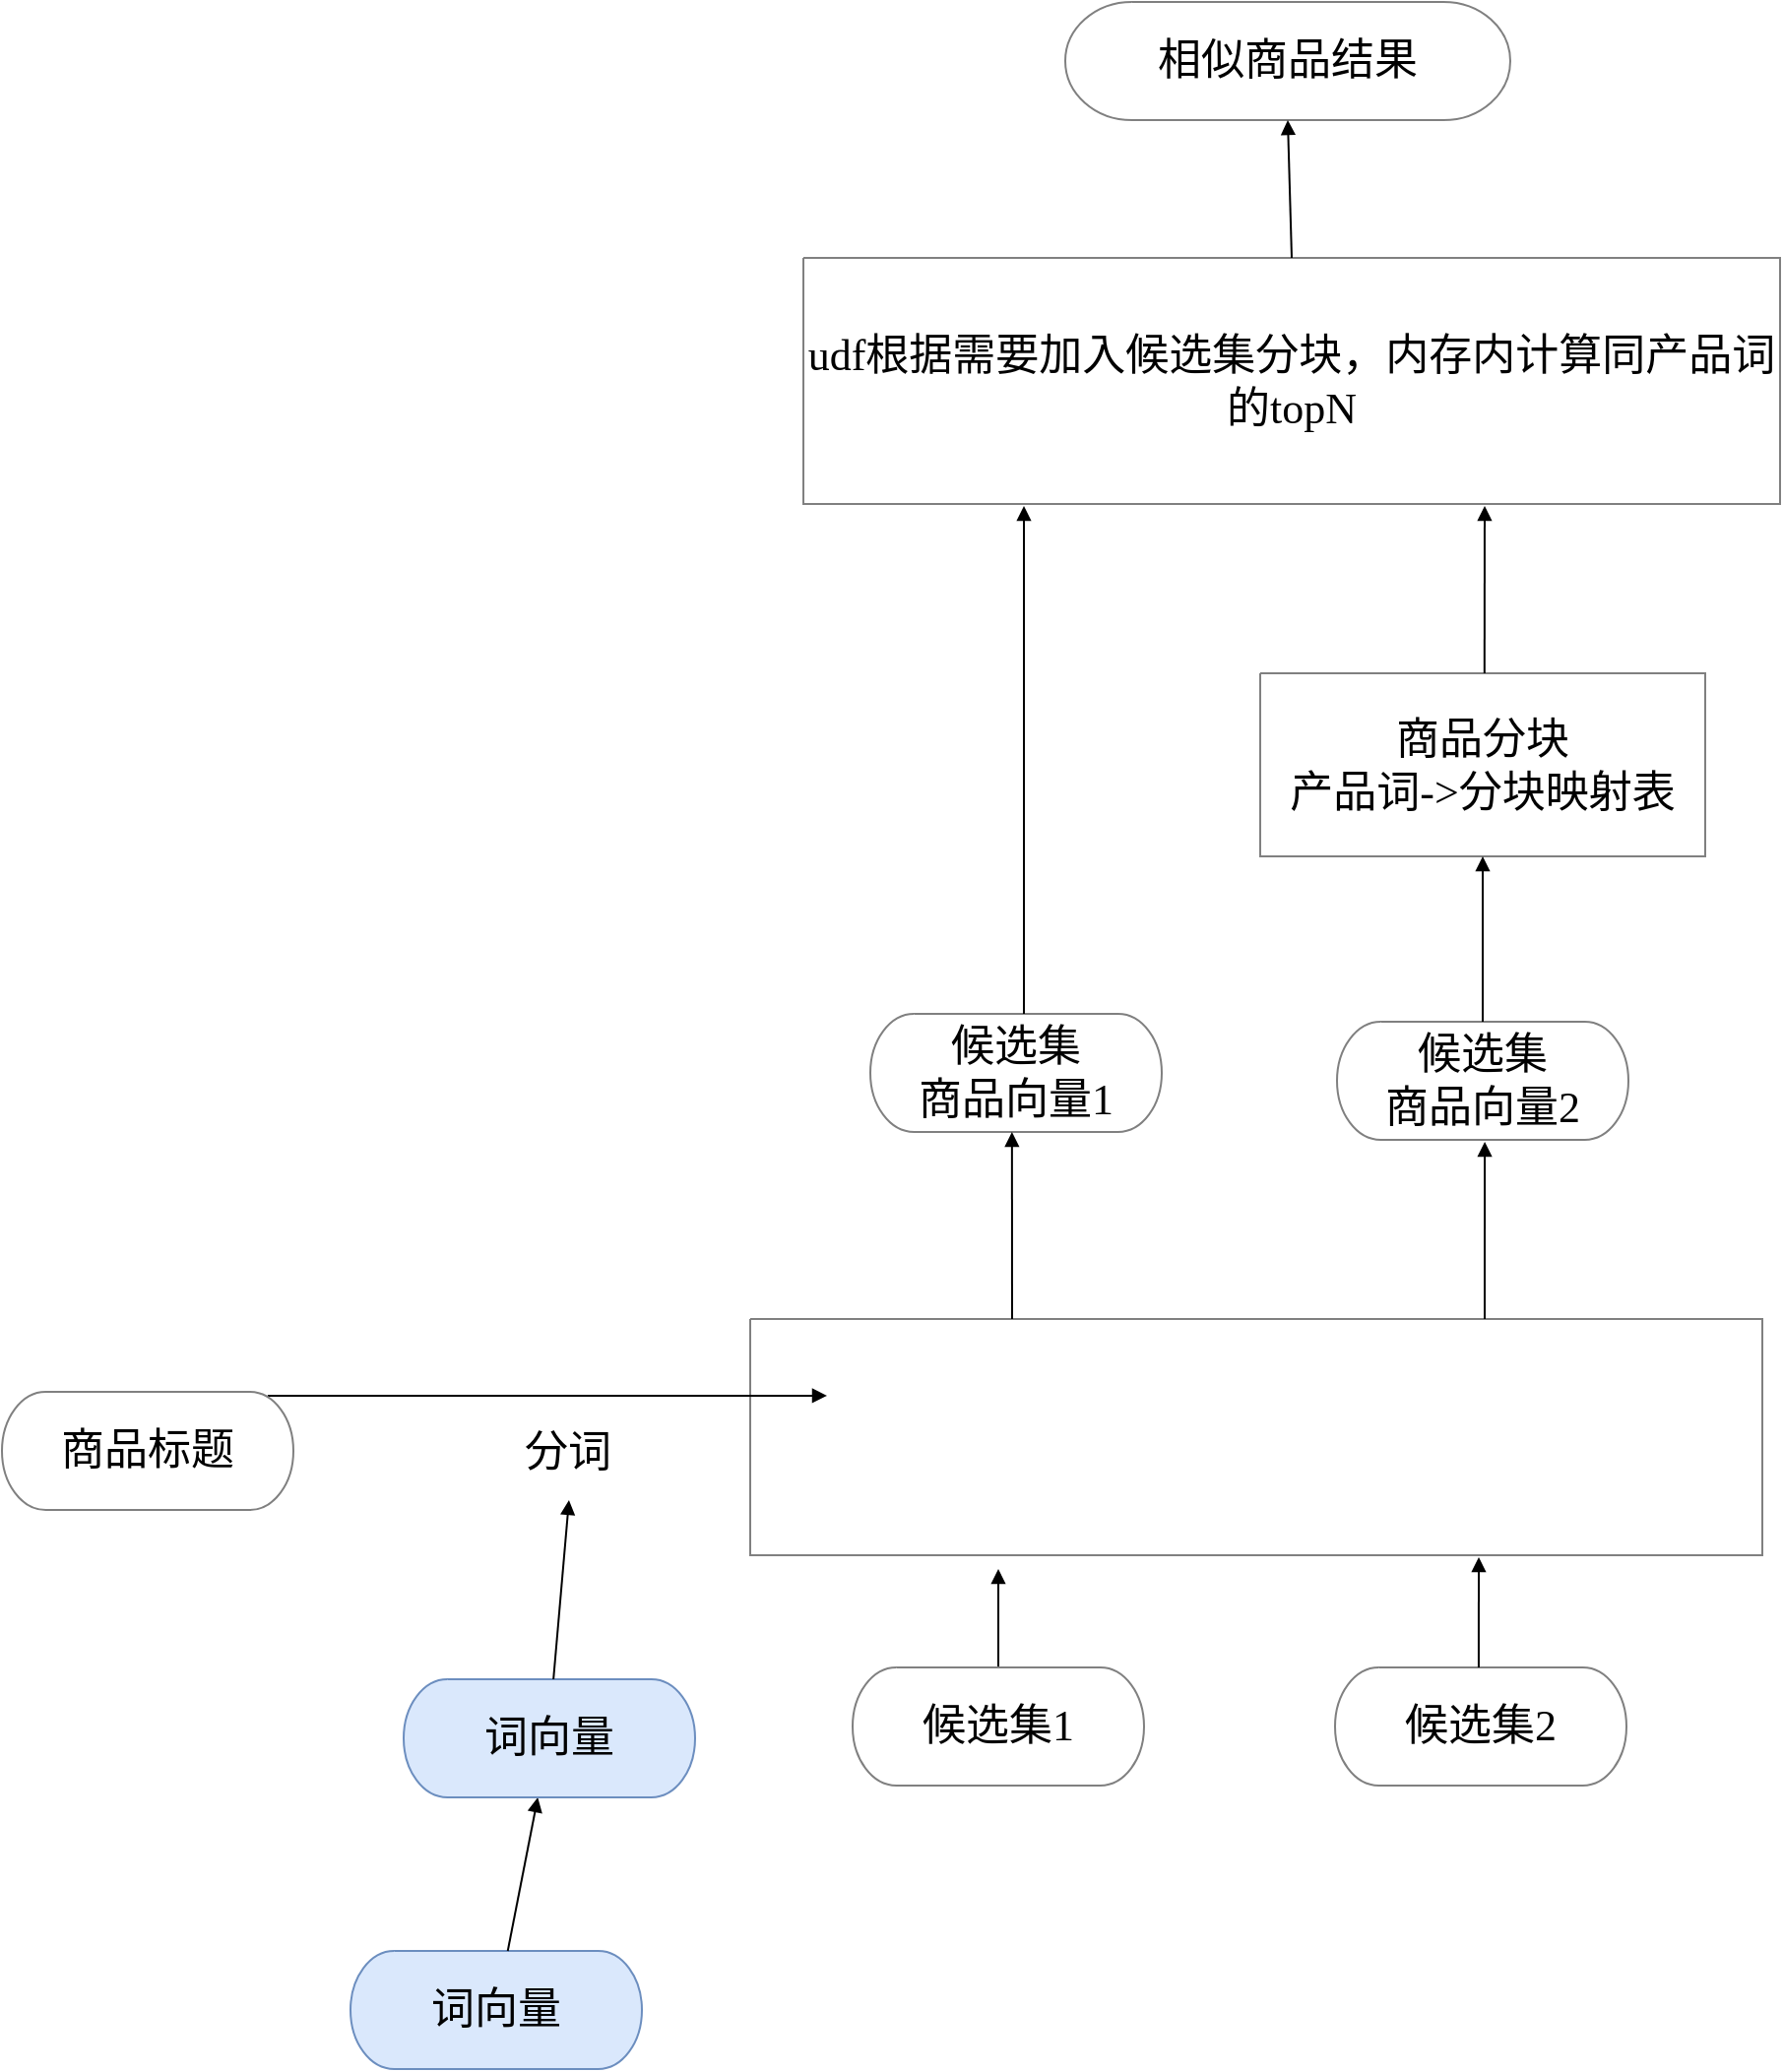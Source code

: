 <mxfile version="10.6.3" type="github"><diagram id="oA9TosYKJ3yfBbiNKTKy" name="相似商品"><mxGraphModel dx="758" dy="499" grid="1" gridSize="10" guides="1" tooltips="1" connect="1" arrows="1" fold="1" page="1" pageScale="1" pageWidth="827" pageHeight="1169" math="0" shadow="0"><root><mxCell id="0"/><mxCell id="1" parent="0"/><mxCell id="l3ioZFEfjElu2JqaxFeO-1" value="&lt;p style=&quot;align:center;margin-left:0;margin-right:0;margin-top:0px;margin-bottom:0px;text-indent:0;valign:middle;direction:ltr;&quot;&gt;&lt;font style=&quot;font-size:22px;font-family:PingFang SC;color:#000000;direction:ltr;letter-spacing:0px;line-height:120%;opacity:1&quot;&gt;词向量&lt;/font&gt;&lt;/p&gt;" style="verticalAlign=middle;align=center;vsdxID=2;fillColor=#dae8fc;shape=stencil(jZLbDoIwDIafZrfLaMPp0qC+BxGQRQQyQOHtBTfYATVy1XZ/128/JZh0ZdrmBFjXi+aWP3nWlwSPBIDXZS54P0cETwSTohH5VTRDncm8TRflEt2bx3LDKPs8f2kBNsmUvbOzVFa8NpTRD+VlEPJSTx7GSCFScs/UsxHUXKYKkyoAUIzNT+nR1auCbwCwwwcG3aEKYUgDG8LEdLnWwduzHRA92LbJMdSS7yEDGoJNqQHAMm4FNF6BtuBfYxxbvhkPO0IbaPszjkHu+DnWy1fwqpK7u1kyB+6yziW56Hh6AQ==);strokeColor=#6c8ebf;spacingTop=-3;spacingBottom=-3;spacingLeft=1;spacingRight=1;labelBackgroundColor=none;rounded=0;html=1;whiteSpace=wrap;" vertex="1" parent="1"><mxGeometry x="177" y="1040" width="148" height="60" as="geometry"/></mxCell><mxCell id="l3ioZFEfjElu2JqaxFeO-2" style="vsdxID=4;edgeStyle=none;startArrow=none;endArrow=block;startSize=5;endSize=5;strokeColor=#000000;spacingTop=-3;spacingBottom=-3;spacingLeft=-3;spacingRight=-3;verticalAlign=middle;html=1;labelBackgroundColor=none;rounded=0;" edge="1" parent="1" source="l3ioZFEfjElu2JqaxFeO-1" target="YWl2I7PfXdcEoQetgXxe-15"><mxGeometry relative="1" as="geometry"><mxPoint x="25" as="offset"/><Array as="points"/><mxPoint x="340" y="990" as="sourcePoint"/><mxPoint x="298" y="821" as="targetPoint"/></mxGeometry></mxCell><mxCell id="YWl2I7PfXdcEoQetgXxe-2" parent="0"/><mxCell id="YWl2I7PfXdcEoQetgXxe-3" value="&lt;p style=&quot;align:center;margin-left:0;margin-right:0;margin-top:0px;margin-bottom:0px;text-indent:0;valign:middle;direction:ltr;&quot;&gt;&lt;font style=&quot;font-size:22px;font-family:PingFang SC;color:#000000;direction:ltr;letter-spacing:0px;line-height:120%;opacity:1&quot;&gt;商品向量&lt;/font&gt;&lt;/p&gt;" style="verticalAlign=middle;align=center;vsdxID=22;fillColor=#ffffff;gradientColor=none;shape=stencil(nZBRDoQgDERP03+WHsHFe5iISyOCQdT19kIaIxq//Jtp3zTpAFaTaUYNUkwx+F6v1EYD+AUpyRkdKCYFqACrzgf9C352LfuxyWRWg1/yhT/nRE5IsZWuZtCSK8CPeI0e/hF+jV7AJM4PO7KWCyr390bSiNtEtQM=);strokeColor=#808080;spacingTop=-3;spacingBottom=-3;spacingLeft=1;spacingRight=1;labelBackgroundColor=none;rounded=0;html=1;whiteSpace=wrap;" parent="YWl2I7PfXdcEoQetgXxe-2" vertex="1"><mxGeometry x="419" y="756" width="148" height="60" as="geometry"/></mxCell><mxCell id="YWl2I7PfXdcEoQetgXxe-4" value="&lt;p style=&quot;align:center;margin-left:0;margin-right:0;margin-top:0px;margin-bottom:0px;text-indent:0;valign:middle;direction:ltr;&quot;&gt;&lt;font style=&quot;font-size:22px;font-family:PingFang SC;color:#000000;direction:ltr;letter-spacing:0px;line-height:120%;opacity:1&quot;&gt;产品词cluster&lt;/font&gt;&lt;/p&gt;" style="verticalAlign=middle;align=center;vsdxID=23;fillColor=#ffffff;gradientColor=none;shape=stencil(nZBRDoQgDERP03+WHsHFe5iISyOCQdT19kIaIxq//Jtp3zTpAFaTaUYNUkwx+F6v1EYD+AUpyRkdKCYFqACrzgf9C352LfuxyWRWg1/yhT/nRE5IsZWuZtCSK8CPeI0e/hF+jV7AJM4PO7KWCyr390bSiNtEtQM=);strokeColor=#808080;spacingTop=-3;spacingBottom=-3;spacingLeft=1;spacingRight=1;labelBackgroundColor=none;rounded=0;html=1;whiteSpace=wrap;" parent="YWl2I7PfXdcEoQetgXxe-2" vertex="1"><mxGeometry x="673" y="756" width="181" height="60" as="geometry"/></mxCell><mxCell id="YWl2I7PfXdcEoQetgXxe-5" value="&lt;p style=&quot;align:center;margin-left:0;margin-right:0;margin-top:0px;margin-bottom:0px;text-indent:0;valign:middle;direction:ltr;&quot;&gt;&lt;font style=&quot;font-size:22px;font-family:PingFang SC;color:#000000;direction:ltr;letter-spacing:0px;line-height:120%;opacity:1&quot;&gt;join&lt;/font&gt;&lt;/p&gt;" style="verticalAlign=middle;align=center;vsdxID=25;fillColor=#ffffff;gradientColor=none;shape=stencil(nZBRDoQgDERP03+WHsHFe5iISyOCQdT19kIaIxq//Jtp3zTpAFaTaUYNUkwx+F6v1EYD+AUpyRkdKCYFqACrzgf9C352LfuxyWRWg1/yhT/nRE5IsZWuZtCSK8CPeI0e/hF+jV7AJM4PO7KWCyr390bSiNtEtQM=);strokeColor=none;spacingTop=-3;spacingBottom=-3;spacingLeft=1;spacingRight=1;labelBackgroundColor=#ffffff;rounded=0;html=1;whiteSpace=wrap;" parent="YWl2I7PfXdcEoQetgXxe-2" vertex="1"><mxGeometry x="590" y="763" width="52" height="46" as="geometry"/></mxCell><mxCell id="YWl2I7PfXdcEoQetgXxe-6" style="vsdxID=24;edgeStyle=none;startArrow=none;endArrow=none;startSize=5;endSize=5;strokeColor=#7f8080;spacingTop=-3;spacingBottom=-3;spacingLeft=-3;spacingRight=-3;verticalAlign=middle;html=1;labelBackgroundColor=none;rounded=0;exitX=1.007;exitY=0.967;exitDx=0;exitDy=0;exitPerimeter=0;entryX=0;entryY=0.967;entryDx=0;entryDy=0;entryPerimeter=0;" parent="YWl2I7PfXdcEoQetgXxe-2" source="YWl2I7PfXdcEoQetgXxe-3" target="YWl2I7PfXdcEoQetgXxe-4" edge="1"><mxGeometry relative="1" as="geometry"><mxPoint x="-1" y="-12" as="offset"/><Array as="points"/></mxGeometry></mxCell><mxCell id="YWl2I7PfXdcEoQetgXxe-7" value="图层 2" parent="0"/><mxCell id="YWl2I7PfXdcEoQetgXxe-8" style="vsdxID=18;fillColor=#ffffff;gradientColor=none;shape=stencil(nZBRDoQgDERP03+WHsHFe5iISyOCQdT19kIaIxq//Jtp3zTpAFaTaUYNUkwx+F6v1EYD+AUpyRkdKCYFqACrzgf9C352LfuxyWRWg1/yhT/nRE5IsZWuZtCSK8CPeI0e/hF+jV7AJM4PO7KWCyr390bSiNtEtQM=);strokeColor=#808080;spacingTop=-3;spacingBottom=-3;spacingLeft=-3;spacingRight=-3;labelBackgroundColor=none;rounded=0;html=1;whiteSpace=wrap;" parent="YWl2I7PfXdcEoQetgXxe-7" vertex="1"><mxGeometry x="380" y="719" width="514" height="120" as="geometry"/></mxCell><mxCell id="YWl2I7PfXdcEoQetgXxe-9" value="&lt;p style=&quot;align:center;margin-left:0;margin-right:0;margin-top:0px;margin-bottom:0px;text-indent:0;valign:middle;direction:ltr;&quot;&gt;&lt;font style=&quot;font-size:22px;font-family:PingFang SC;color:#000000;direction:ltr;letter-spacing:0px;line-height:120%;opacity:1&quot;&gt;分词&lt;/font&gt;&lt;/p&gt;" style="verticalAlign=middle;align=center;vsdxID=20;fillColor=#ffffff;gradientColor=none;shape=stencil(nZBRDoQgDERP03+WHsHFe5iISyOCQdT19kIaIxq//Jtp3zTpAFaTaUYNUkwx+F6v1EYD+AUpyRkdKCYFqACrzgf9C352LfuxyWRWg1/yhT/nRE5IsZWuZtCSK8CPeI0e/hF+jV7AJM4PO7KWCyr390bSiNtEtQM=);strokeColor=none;spacingTop=-3;spacingBottom=-3;spacingLeft=1;spacingRight=1;labelBackgroundColor=#ffffff;rounded=0;html=1;whiteSpace=wrap;" parent="YWl2I7PfXdcEoQetgXxe-7" vertex="1"><mxGeometry x="258" y="764" width="59" height="46" as="geometry"/></mxCell><mxCell id="YWl2I7PfXdcEoQetgXxe-10" parent="YWl2I7PfXdcEoQetgXxe-7" vertex="1"><mxGeometry x="506" y="846" as="geometry"/></mxCell><mxCell id="YWl2I7PfXdcEoQetgXxe-11" style="vsdxID=21;edgeStyle=none;startArrow=none;endArrow=block;startSize=5;endSize=5;strokeColor=#000000;spacingTop=-3;spacingBottom=-3;spacingLeft=-3;spacingRight=-3;verticalAlign=middle;html=1;labelBackgroundColor=none;rounded=0;exitX=0.5;exitY=0;exitDx=0;exitDy=0;exitPerimeter=0;" parent="YWl2I7PfXdcEoQetgXxe-7" source="YWl2I7PfXdcEoQetgXxe-14" target="YWl2I7PfXdcEoQetgXxe-10" edge="1"><mxGeometry relative="1" as="geometry"><mxPoint x="-27" y="-1" as="offset"/><Array as="points"/></mxGeometry></mxCell><mxCell id="YWl2I7PfXdcEoQetgXxe-12" style="vsdxID=19;edgeStyle=none;startArrow=none;endArrow=block;startSize=5;endSize=5;strokeColor=#000000;spacingTop=-3;spacingBottom=-3;spacingLeft=-3;spacingRight=-3;verticalAlign=middle;html=1;labelBackgroundColor=none;rounded=0;exitX=0.912;exitY=0.033;exitDx=0;exitDy=0;exitPerimeter=0;entryX=0;entryY=0.033;entryDx=0;entryDy=0;entryPerimeter=0;" parent="YWl2I7PfXdcEoQetgXxe-7" source="YWl2I7PfXdcEoQetgXxe-16" target="YWl2I7PfXdcEoQetgXxe-3" edge="1"><mxGeometry relative="1" as="geometry"><mxPoint y="-12" as="offset"/><Array as="points"/></mxGeometry></mxCell><mxCell id="YWl2I7PfXdcEoQetgXxe-13" value="Layer 1" parent="0"/><mxCell id="YWl2I7PfXdcEoQetgXxe-14" value="&lt;p style=&quot;align:center;margin-left:0;margin-right:0;margin-top:0px;margin-bottom:0px;text-indent:0;valign:middle;direction:ltr;&quot;&gt;&lt;font style=&quot;font-size:22px;font-family:PingFang SC;color:#000000;direction:ltr;letter-spacing:0px;line-height:120%;opacity:1&quot;&gt;候选集1&lt;/font&gt;&lt;/p&gt;" style="verticalAlign=middle;align=center;vsdxID=1;fillColor=#ffffff;gradientColor=none;shape=stencil(jZLbDoIwDIafZrfLaMPp0qC+BxGQRQQyQOHtBTfYATVy1XZ/128/JZh0ZdrmBFjXi+aWP3nWlwSPBIDXZS54P0cETwSTohH5VTRDncm8TRflEt2bx3LDKPs8f2kBNsmUvbOzVFa8NpTRD+VlEPJSTx7GSCFScs/UsxHUXKYKkyoAUIzNT+nR1auCbwCwwwcG3aEKYUgDG8LEdLnWwduzHRA92LbJMdSS7yEDGoJNqQHAMm4FNF6BtuBfYxxbvhkPO0IbaPszjkHu+DnWy1fwqpK7u1kyB+6yziW56Hh6AQ==);strokeColor=#808080;spacingTop=-3;spacingBottom=-3;spacingLeft=1;spacingRight=1;labelBackgroundColor=none;rounded=0;html=1;whiteSpace=wrap;" parent="YWl2I7PfXdcEoQetgXxe-13" vertex="1"><mxGeometry x="432" y="896" width="148" height="60" as="geometry"/></mxCell><mxCell id="YWl2I7PfXdcEoQetgXxe-15" value="&lt;p style=&quot;align:center;margin-left:0;margin-right:0;margin-top:0px;margin-bottom:0px;text-indent:0;valign:middle;direction:ltr;&quot;&gt;&lt;font style=&quot;font-size:22px;font-family:PingFang SC;color:#000000;direction:ltr;letter-spacing:0px;line-height:120%;opacity:1&quot;&gt;词向量&lt;/font&gt;&lt;/p&gt;" style="verticalAlign=middle;align=center;vsdxID=2;fillColor=#dae8fc;shape=stencil(jZLbDoIwDIafZrfLaMPp0qC+BxGQRQQyQOHtBTfYATVy1XZ/128/JZh0ZdrmBFjXi+aWP3nWlwSPBIDXZS54P0cETwSTohH5VTRDncm8TRflEt2bx3LDKPs8f2kBNsmUvbOzVFa8NpTRD+VlEPJSTx7GSCFScs/UsxHUXKYKkyoAUIzNT+nR1auCbwCwwwcG3aEKYUgDG8LEdLnWwduzHRA92LbJMdSS7yEDGoJNqQHAMm4FNF6BtuBfYxxbvhkPO0IbaPszjkHu+DnWy1fwqpK7u1kyB+6yziW56Hh6AQ==);strokeColor=#6c8ebf;spacingTop=-3;spacingBottom=-3;spacingLeft=1;spacingRight=1;labelBackgroundColor=none;rounded=0;html=1;whiteSpace=wrap;" parent="YWl2I7PfXdcEoQetgXxe-13" vertex="1"><mxGeometry x="204" y="902" width="148" height="60" as="geometry"/></mxCell><mxCell id="YWl2I7PfXdcEoQetgXxe-16" value="&lt;p style=&quot;align:center;margin-left:0;margin-right:0;margin-top:0px;margin-bottom:0px;text-indent:0;valign:middle;direction:ltr;&quot;&gt;&lt;font style=&quot;font-size:22px;font-family:PingFang SC;color:#000000;direction:ltr;letter-spacing:0px;line-height:120%;opacity:1&quot;&gt;商品标题&lt;/font&gt;&lt;/p&gt;" style="verticalAlign=middle;align=center;vsdxID=3;fillColor=#ffffff;gradientColor=none;shape=stencil(jZLbDoIwDIafZrfLaMPp0qC+BxGQRQQyQOHtBTfYATVy1XZ/128/JZh0ZdrmBFjXi+aWP3nWlwSPBIDXZS54P0cETwSTohH5VTRDncm8TRflEt2bx3LDKPs8f2kBNsmUvbOzVFa8NpTRD+VlEPJSTx7GSCFScs/UsxHUXKYKkyoAUIzNT+nR1auCbwCwwwcG3aEKYUgDG8LEdLnWwduzHRA92LbJMdSS7yEDGoJNqQHAMm4FNF6BtuBfYxxbvhkPO0IbaPszjkHu+DnWy1fwqpK7u1kyB+6yziW56Hh6AQ==);strokeColor=#808080;spacingTop=-3;spacingBottom=-3;spacingLeft=1;spacingRight=1;labelBackgroundColor=none;rounded=0;html=1;whiteSpace=wrap;" parent="YWl2I7PfXdcEoQetgXxe-13" vertex="1"><mxGeometry y="756" width="148" height="60" as="geometry"/></mxCell><mxCell id="YWl2I7PfXdcEoQetgXxe-17" value="&lt;p style=&quot;align:center;margin-left:0;margin-right:0;margin-top:0px;margin-bottom:0px;text-indent:0;valign:middle;direction:ltr;&quot;&gt;&lt;font style=&quot;font-size:22px;font-family:PingFang SC;color:#000000;direction:ltr;letter-spacing:0px;line-height:120%;opacity:1&quot;&gt;候选集2&lt;/font&gt;&lt;/p&gt;" style="verticalAlign=middle;align=center;vsdxID=5;fillColor=#ffffff;gradientColor=none;shape=stencil(jZLbDoIwDIafZrfLaMPp0qC+BxGQRQQyQOHtBTfYATVy1XZ/128/JZh0ZdrmBFjXi+aWP3nWlwSPBIDXZS54P0cETwSTohH5VTRDncm8TRflEt2bx3LDKPs8f2kBNsmUvbOzVFa8NpTRD+VlEPJSTx7GSCFScs/UsxHUXKYKkyoAUIzNT+nR1auCbwCwwwcG3aEKYUgDG8LEdLnWwduzHRA92LbJMdSS7yEDGoJNqQHAMm4FNF6BtuBfYxxbvhkPO0IbaPszjkHu+DnWy1fwqpK7u1kyB+6yziW56Hh6AQ==);strokeColor=#808080;spacingTop=-3;spacingBottom=-3;spacingLeft=1;spacingRight=1;labelBackgroundColor=none;rounded=0;html=1;whiteSpace=wrap;" parent="YWl2I7PfXdcEoQetgXxe-13" vertex="1"><mxGeometry x="677" y="896" width="148" height="60" as="geometry"/></mxCell><mxCell id="YWl2I7PfXdcEoQetgXxe-18" value="&lt;p style=&quot;align:center;margin-left:0;margin-right:0;margin-top:0px;margin-bottom:0px;text-indent:0;valign:middle;direction:ltr;&quot;&gt;&lt;font style=&quot;font-size:22px;font-family:PingFang SC;color:#000000;direction:ltr;letter-spacing:0px;line-height:120%;opacity:1&quot;&gt;候选集&lt;br/&gt;商品向量1&lt;/font&gt;&lt;/p&gt;" style="verticalAlign=middle;align=center;vsdxID=6;fillColor=#ffffff;gradientColor=none;shape=stencil(jZLbDoIwDIafZrfLaMPp0qC+BxGQRQQyQOHtBTfYATVy1XZ/128/JZh0ZdrmBFjXi+aWP3nWlwSPBIDXZS54P0cETwSTohH5VTRDncm8TRflEt2bx3LDKPs8f2kBNsmUvbOzVFa8NpTRD+VlEPJSTx7GSCFScs/UsxHUXKYKkyoAUIzNT+nR1auCbwCwwwcG3aEKYUgDG8LEdLnWwduzHRA92LbJMdSS7yEDGoJNqQHAMm4FNF6BtuBfYxxbvhkPO0IbaPszjkHu+DnWy1fwqpK7u1kyB+6yziW56Hh6AQ==);strokeColor=#808080;spacingTop=-3;spacingBottom=-3;spacingLeft=1;spacingRight=1;labelBackgroundColor=none;rounded=0;html=1;whiteSpace=wrap;" parent="YWl2I7PfXdcEoQetgXxe-13" vertex="1"><mxGeometry x="441" y="564" width="148" height="60" as="geometry"/></mxCell><mxCell id="YWl2I7PfXdcEoQetgXxe-19" value="&lt;p style=&quot;align:center;margin-left:0;margin-right:0;margin-top:0px;margin-bottom:0px;text-indent:0;valign:middle;direction:ltr;&quot;&gt;&lt;font style=&quot;font-size:22px;font-family:PingFang SC;color:#000000;direction:ltr;letter-spacing:0px;line-height:120%;opacity:1&quot;&gt;候选集&lt;br/&gt;商品向量2&lt;/font&gt;&lt;/p&gt;" style="verticalAlign=middle;align=center;vsdxID=7;fillColor=#ffffff;gradientColor=none;shape=stencil(jZLbDoIwDIafZrfLaMPp0qC+BxGQRQQyQOHtBTfYATVy1XZ/128/JZh0ZdrmBFjXi+aWP3nWlwSPBIDXZS54P0cETwSTohH5VTRDncm8TRflEt2bx3LDKPs8f2kBNsmUvbOzVFa8NpTRD+VlEPJSTx7GSCFScs/UsxHUXKYKkyoAUIzNT+nR1auCbwCwwwcG3aEKYUgDG8LEdLnWwduzHRA92LbJMdSS7yEDGoJNqQHAMm4FNF6BtuBfYxxbvhkPO0IbaPszjkHu+DnWy1fwqpK7u1kyB+6yziW56Hh6AQ==);strokeColor=#808080;spacingTop=-3;spacingBottom=-3;spacingLeft=1;spacingRight=1;labelBackgroundColor=none;rounded=0;html=1;whiteSpace=wrap;" parent="YWl2I7PfXdcEoQetgXxe-13" vertex="1"><mxGeometry x="678" y="568" width="148" height="60" as="geometry"/></mxCell><mxCell id="YWl2I7PfXdcEoQetgXxe-20" value="&lt;p style=&quot;align:center;margin-left:0;margin-right:0;margin-top:0px;margin-bottom:0px;text-indent:0;valign:middle;direction:ltr;&quot;&gt;&lt;font style=&quot;font-size:22px;font-family:PingFang SC;color:#000000;direction:ltr;letter-spacing:0px;line-height:120%;opacity:1&quot;&gt;商品分块&lt;br/&gt;产品词-&amp;gt;分块映射表&lt;/font&gt;&lt;/p&gt;" style="verticalAlign=middle;align=center;vsdxID=8;fillColor=#ffffff;gradientColor=none;shape=stencil(nZBRDoQgDERP03+WHsHFe5iISyOCQdT19kIaIxq//Jtp3zTpAFaTaUYNUkwx+F6v1EYD+AUpyRkdKCYFqACrzgf9C352LfuxyWRWg1/yhT/nRE5IsZWuZtCSK8CPeI0e/hF+jV7AJM4PO7KWCyr390bSiNtEtQM=);strokeColor=#808080;spacingTop=-3;spacingBottom=-3;spacingLeft=1;spacingRight=1;labelBackgroundColor=none;rounded=0;html=1;whiteSpace=wrap;" parent="YWl2I7PfXdcEoQetgXxe-13" vertex="1"><mxGeometry x="639" y="391" width="226" height="93" as="geometry"/></mxCell><mxCell id="YWl2I7PfXdcEoQetgXxe-21" value="&lt;p style=&quot;align:center;margin-left:0;margin-right:0;margin-top:0px;margin-bottom:0px;text-indent:0;valign:middle;direction:ltr;&quot;&gt;&lt;font style=&quot;font-size:22px;font-family:PingFang SC;color:#000000;direction:ltr;letter-spacing:0px;line-height:120%;opacity:1&quot;&gt;udf根据需要加入候选集分块，内存内计算同产品词的topN&lt;/font&gt;&lt;/p&gt;" style="verticalAlign=middle;align=center;vsdxID=9;fillColor=#ffffff;gradientColor=none;shape=stencil(nZBRDoQgDERP03+WHsHFe5iISyOCQdT19kIaIxq//Jtp3zTpAFaTaUYNUkwx+F6v1EYD+AUpyRkdKCYFqACrzgf9C352LfuxyWRWg1/yhT/nRE5IsZWuZtCSK8CPeI0e/hF+jV7AJM4PO7KWCyr390bSiNtEtQM=);strokeColor=#808080;spacingTop=-3;spacingBottom=-3;spacingLeft=1;spacingRight=1;labelBackgroundColor=none;rounded=0;html=1;whiteSpace=wrap;" parent="YWl2I7PfXdcEoQetgXxe-13" vertex="1"><mxGeometry x="407" y="180" width="496" height="125" as="geometry"/></mxCell><mxCell id="YWl2I7PfXdcEoQetgXxe-22" value="&lt;p style=&quot;align:center;margin-left:0;margin-right:0;margin-top:0px;margin-bottom:0px;text-indent:0;valign:middle;direction:ltr;&quot;&gt;&lt;font style=&quot;font-size:22px;font-family:PingFang SC;color:#000000;direction:ltr;letter-spacing:0px;line-height:120%;opacity:1&quot;&gt;相似商品结果&lt;/font&gt;&lt;/p&gt;" style="verticalAlign=middle;align=center;vsdxID=10;fillColor=#ffffff;gradientColor=none;shape=stencil(jZLbDoIwDIafZrfLaMPp0qC+BxGQRQQyQOHtBTfYATVy1XZ/128/JZh0ZdrmBFjXi+aWP3nWlwSPBIDXZS54P0cETwSTohH5VTRDncm8TRflEt2bx3LDKPs8f2kBNsmUvbOzVFa8NpTRD+VlEPJSTx7GSCFScs/UsxHUXKYKkyoAUIzNT+nR1auCbwCwwwcG3aEKYUgDG8LEdLnWwduzHRA92LbJMdSS7yEDGoJNqQHAMm4FNF6BtuBfYxxbvhkPO0IbaPszjkHu+DnWy1fwqpK7u1kyB+6yziW56Hh6AQ==);strokeColor=#808080;spacingTop=-3;spacingBottom=-3;spacingLeft=1;spacingRight=1;labelBackgroundColor=none;rounded=0;html=1;whiteSpace=wrap;" parent="YWl2I7PfXdcEoQetgXxe-13" vertex="1"><mxGeometry x="540" y="50" width="226" height="60" as="geometry"/></mxCell><mxCell id="YWl2I7PfXdcEoQetgXxe-23" style="vsdxID=4;edgeStyle=none;startArrow=none;endArrow=block;startSize=5;endSize=5;strokeColor=#000000;spacingTop=-3;spacingBottom=-3;spacingLeft=-3;spacingRight=-3;verticalAlign=middle;html=1;labelBackgroundColor=none;rounded=0;exitX=0.514;exitY=0;exitDx=0;exitDy=0;exitPerimeter=0;entryX=0.508;entryY=1.022;entryDx=0;entryDy=0;entryPerimeter=0;" parent="YWl2I7PfXdcEoQetgXxe-13" source="YWl2I7PfXdcEoQetgXxe-15" target="YWl2I7PfXdcEoQetgXxe-9" edge="1"><mxGeometry relative="1" as="geometry"><mxPoint x="25" as="offset"/><Array as="points"/></mxGeometry></mxCell><mxCell id="YWl2I7PfXdcEoQetgXxe-24" parent="YWl2I7PfXdcEoQetgXxe-13" vertex="1"><mxGeometry x="513" y="719" as="geometry"/></mxCell><mxCell id="YWl2I7PfXdcEoQetgXxe-25" style="vsdxID=11;edgeStyle=none;startArrow=none;endArrow=block;startSize=5;endSize=5;strokeColor=#000000;spacingTop=-3;spacingBottom=-3;spacingLeft=-3;spacingRight=-3;verticalAlign=middle;html=1;labelBackgroundColor=none;rounded=0;entryX=0.486;entryY=1;entryDx=0;entryDy=0;entryPerimeter=0;" parent="YWl2I7PfXdcEoQetgXxe-13" source="YWl2I7PfXdcEoQetgXxe-24" target="YWl2I7PfXdcEoQetgXxe-18" edge="1"><mxGeometry relative="1" as="geometry"><mxPoint x="25" y="-1" as="offset"/><Array as="points"/></mxGeometry></mxCell><mxCell id="YWl2I7PfXdcEoQetgXxe-26" parent="YWl2I7PfXdcEoQetgXxe-13" vertex="1"><mxGeometry x="753" y="719" as="geometry"/></mxCell><mxCell id="YWl2I7PfXdcEoQetgXxe-27" style="vsdxID=12;edgeStyle=none;startArrow=none;endArrow=block;startSize=5;endSize=5;strokeColor=#000000;spacingTop=-3;spacingBottom=-3;spacingLeft=-3;spacingRight=-3;verticalAlign=middle;html=1;labelBackgroundColor=none;rounded=0;entryX=0.507;entryY=1.017;entryDx=0;entryDy=0;entryPerimeter=0;" parent="YWl2I7PfXdcEoQetgXxe-13" source="YWl2I7PfXdcEoQetgXxe-26" target="YWl2I7PfXdcEoQetgXxe-19" edge="1"><mxGeometry relative="1" as="geometry"><mxPoint x="24" y="-1" as="offset"/><Array as="points"/></mxGeometry></mxCell><mxCell id="YWl2I7PfXdcEoQetgXxe-28" parent="YWl2I7PfXdcEoQetgXxe-13" vertex="1"><mxGeometry x="750" y="840" as="geometry"/></mxCell><mxCell id="YWl2I7PfXdcEoQetgXxe-29" style="vsdxID=13;edgeStyle=none;startArrow=none;endArrow=block;startSize=5;endSize=5;strokeColor=#000000;spacingTop=-3;spacingBottom=-3;spacingLeft=-3;spacingRight=-3;verticalAlign=middle;html=1;labelBackgroundColor=none;rounded=0;exitX=0.493;exitY=0;exitDx=0;exitDy=0;exitPerimeter=0;" parent="YWl2I7PfXdcEoQetgXxe-13" source="YWl2I7PfXdcEoQetgXxe-17" target="YWl2I7PfXdcEoQetgXxe-28" edge="1"><mxGeometry relative="1" as="geometry"><mxPoint x="24" as="offset"/><Array as="points"/></mxGeometry></mxCell><mxCell id="YWl2I7PfXdcEoQetgXxe-30" parent="YWl2I7PfXdcEoQetgXxe-13" vertex="1"><mxGeometry x="519" y="306" as="geometry"/></mxCell><mxCell id="YWl2I7PfXdcEoQetgXxe-31" style="vsdxID=14;edgeStyle=none;startArrow=none;endArrow=block;startSize=5;endSize=5;strokeColor=#000000;spacingTop=-3;spacingBottom=-3;spacingLeft=-3;spacingRight=-3;verticalAlign=middle;html=1;labelBackgroundColor=none;rounded=0;exitX=0.527;exitY=0;exitDx=0;exitDy=0;exitPerimeter=0;" parent="YWl2I7PfXdcEoQetgXxe-13" source="YWl2I7PfXdcEoQetgXxe-18" target="YWl2I7PfXdcEoQetgXxe-30" edge="1"><mxGeometry relative="1" as="geometry"><mxPoint x="25" as="offset"/><Array as="points"/></mxGeometry></mxCell><mxCell id="YWl2I7PfXdcEoQetgXxe-32" style="vsdxID=15;edgeStyle=none;startArrow=none;endArrow=block;startSize=5;endSize=5;strokeColor=#000000;spacingTop=-3;spacingBottom=-3;spacingLeft=-3;spacingRight=-3;verticalAlign=middle;html=1;labelBackgroundColor=none;rounded=0;exitX=0.5;exitY=0;exitDx=0;exitDy=0;exitPerimeter=0;entryX=0.5;entryY=1;entryDx=0;entryDy=0;entryPerimeter=0;" parent="YWl2I7PfXdcEoQetgXxe-13" source="YWl2I7PfXdcEoQetgXxe-21" target="YWl2I7PfXdcEoQetgXxe-22" edge="1"><mxGeometry relative="1" as="geometry"><mxPoint x="25" as="offset"/><Array as="points"/></mxGeometry></mxCell><mxCell id="YWl2I7PfXdcEoQetgXxe-33" parent="YWl2I7PfXdcEoQetgXxe-13" vertex="1"><mxGeometry x="753" y="306" as="geometry"/></mxCell><mxCell id="YWl2I7PfXdcEoQetgXxe-34" style="vsdxID=17;edgeStyle=none;startArrow=none;endArrow=block;startSize=5;endSize=5;strokeColor=#000000;spacingTop=-3;spacingBottom=-3;spacingLeft=-3;spacingRight=-3;verticalAlign=middle;html=1;labelBackgroundColor=none;rounded=0;exitX=0.504;exitY=0;exitDx=0;exitDy=0;exitPerimeter=0;" parent="YWl2I7PfXdcEoQetgXxe-13" source="YWl2I7PfXdcEoQetgXxe-20" target="YWl2I7PfXdcEoQetgXxe-33" edge="1"><mxGeometry relative="1" as="geometry"><mxPoint x="25" y="-1" as="offset"/><Array as="points"/></mxGeometry></mxCell><mxCell id="YWl2I7PfXdcEoQetgXxe-35" style="vsdxID=16;edgeStyle=none;startArrow=none;endArrow=block;startSize=5;endSize=5;strokeColor=#000000;spacingTop=-3;spacingBottom=-3;spacingLeft=-3;spacingRight=-3;verticalAlign=middle;html=1;labelBackgroundColor=none;rounded=0;exitX=0.5;exitY=0;exitDx=0;exitDy=0;exitPerimeter=0;entryX=0.5;entryY=1;entryDx=0;entryDy=0;entryPerimeter=0;" parent="YWl2I7PfXdcEoQetgXxe-13" source="YWl2I7PfXdcEoQetgXxe-19" target="YWl2I7PfXdcEoQetgXxe-20" edge="1"><mxGeometry relative="1" as="geometry"><mxPoint x="25" y="-1" as="offset"/><Array as="points"/></mxGeometry></mxCell></root></mxGraphModel></diagram></mxfile>